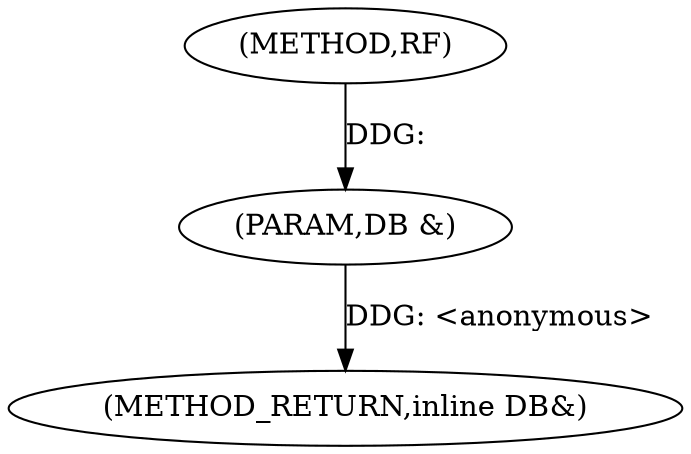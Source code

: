 digraph "RF" {  
"1000221" [label = "(METHOD,RF)" ]
"1000224" [label = "(METHOD_RETURN,inline DB&)" ]
"1000222" [label = "(PARAM,DB &)" ]
  "1000222" -> "1000224"  [ label = "DDG: <anonymous>"] 
  "1000221" -> "1000222"  [ label = "DDG: "] 
}
